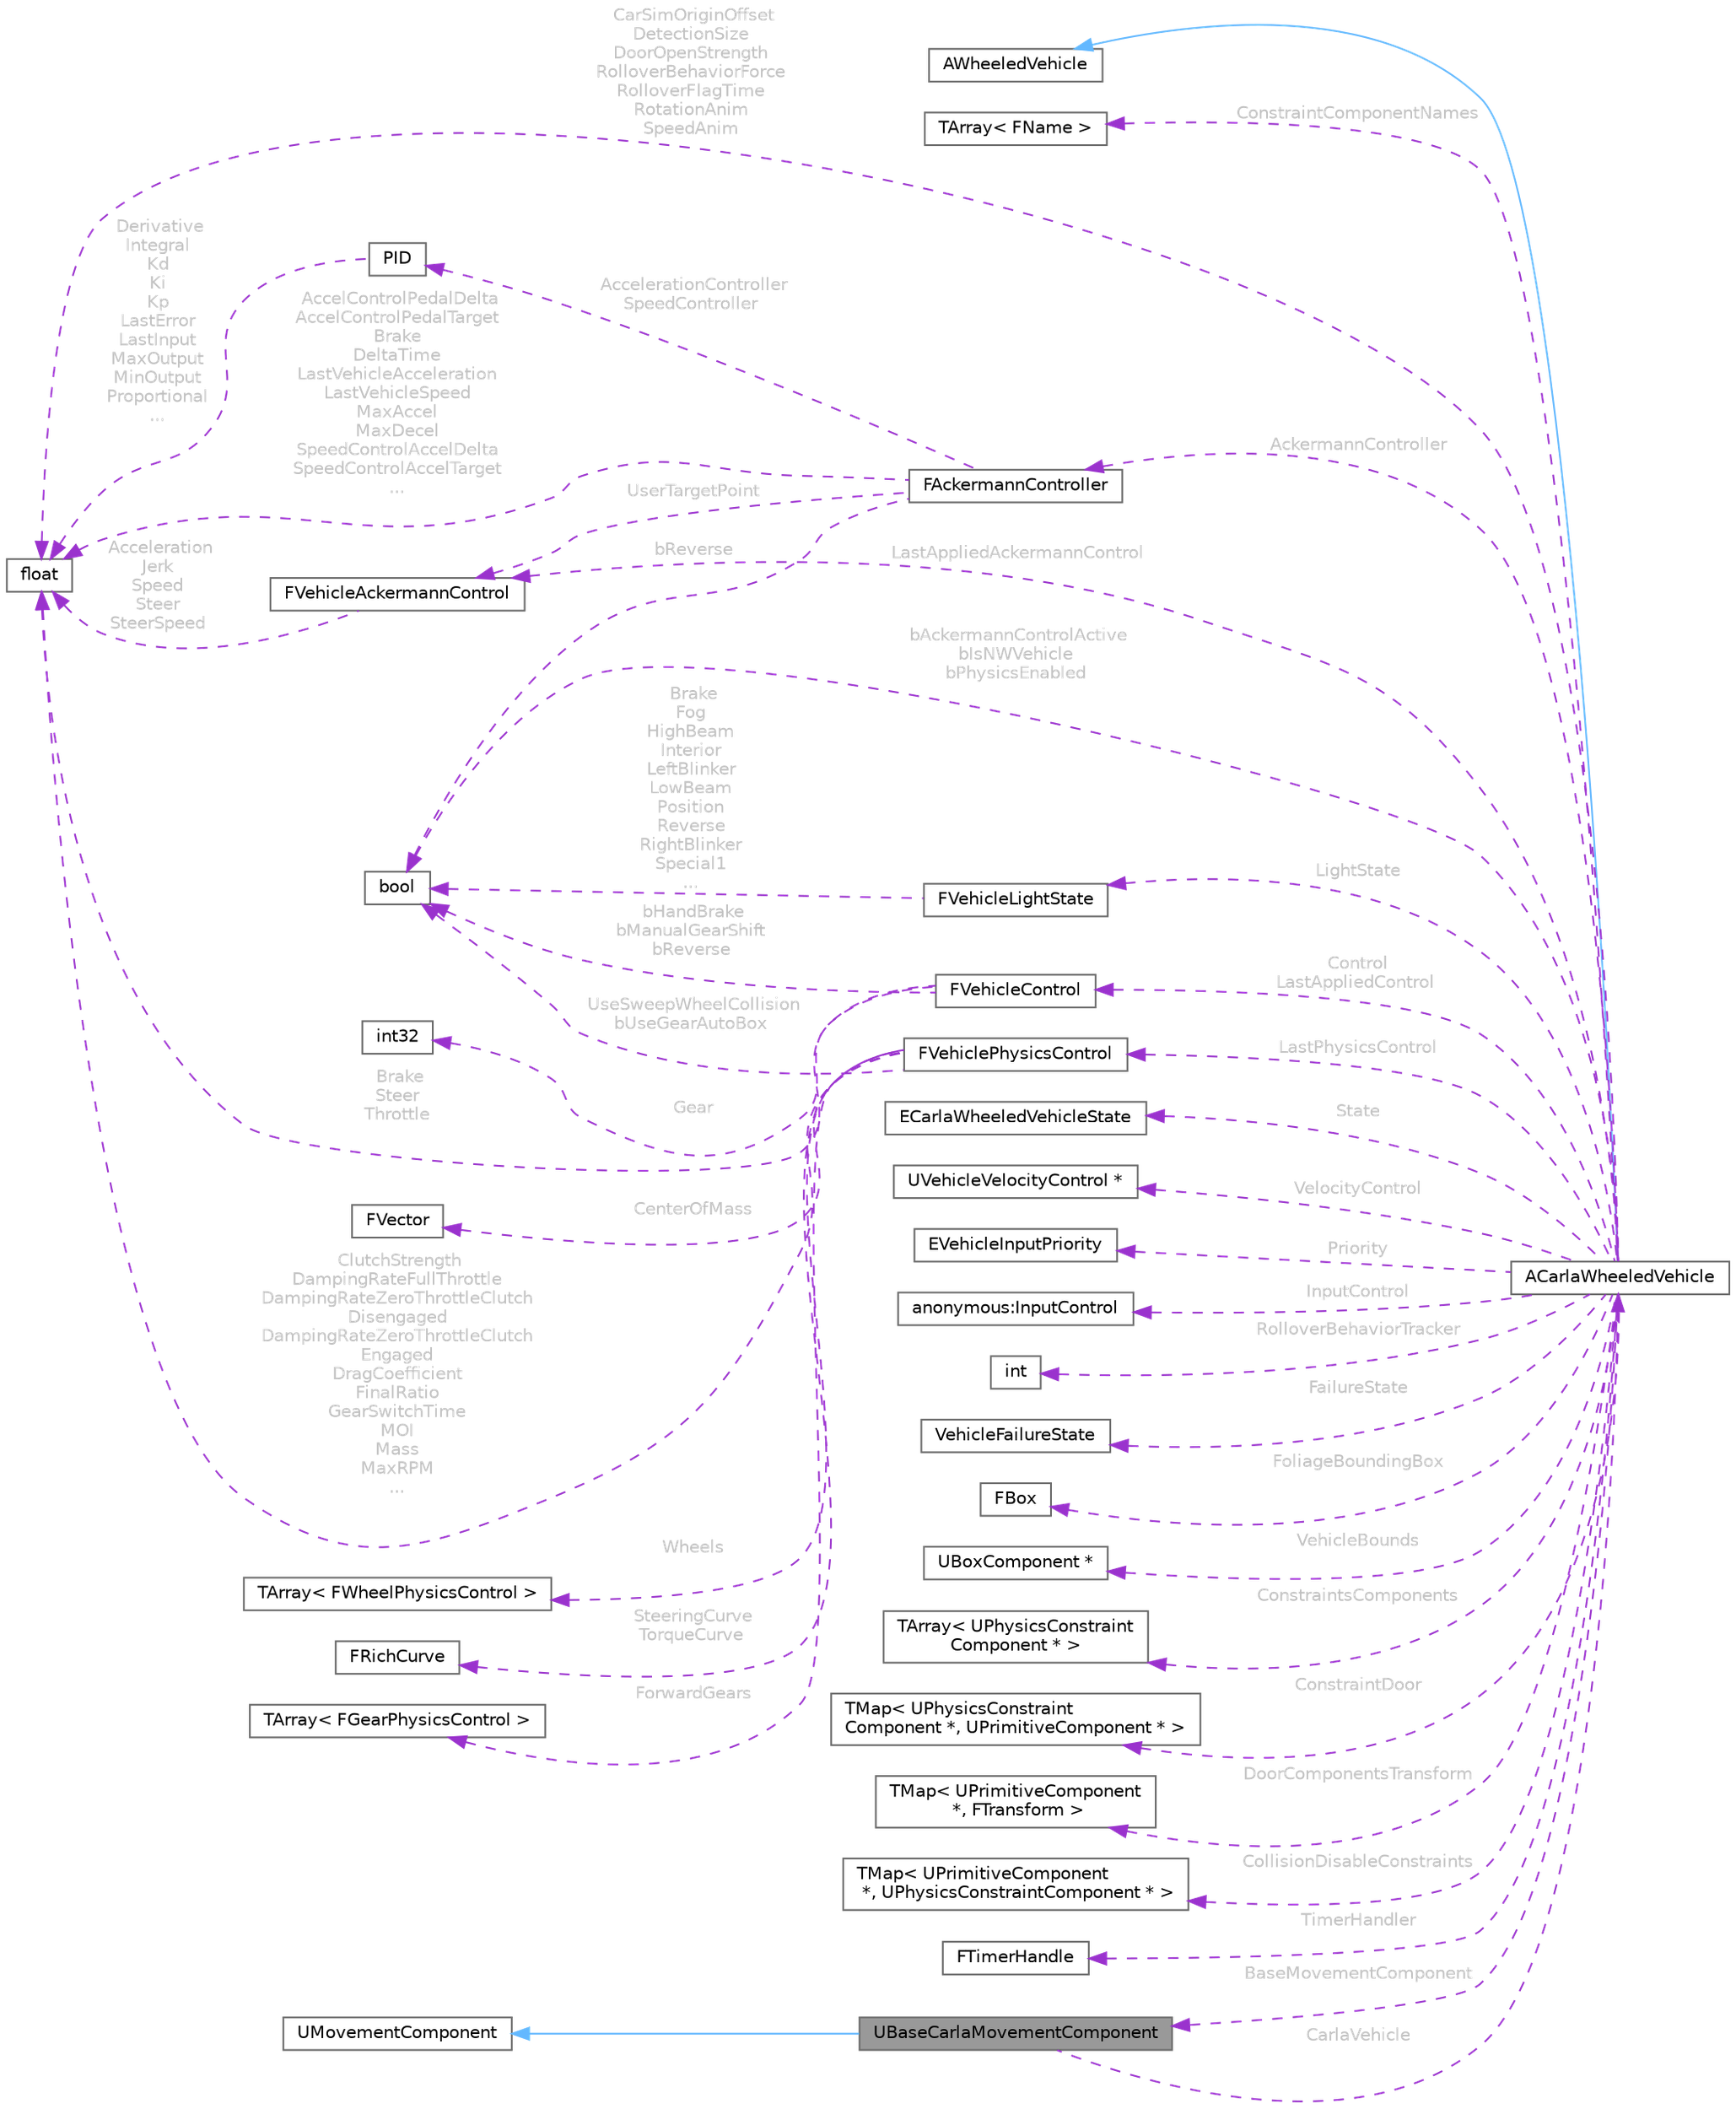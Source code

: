 digraph "UBaseCarlaMovementComponent"
{
 // INTERACTIVE_SVG=YES
 // LATEX_PDF_SIZE
  bgcolor="transparent";
  edge [fontname=Helvetica,fontsize=10,labelfontname=Helvetica,labelfontsize=10];
  node [fontname=Helvetica,fontsize=10,shape=box,height=0.2,width=0.4];
  rankdir="LR";
  Node1 [id="Node000001",label="UBaseCarlaMovementComponent",height=0.2,width=0.4,color="gray40", fillcolor="grey60", style="filled", fontcolor="black",tooltip=" "];
  Node2 -> Node1 [id="edge1_Node000001_Node000002",dir="back",color="steelblue1",style="solid",tooltip=" "];
  Node2 [id="Node000002",label="UMovementComponent",height=0.2,width=0.4,color="gray40", fillcolor="white", style="filled",URL="$d5/def/classUMovementComponent.html",tooltip=" "];
  Node3 -> Node1 [id="edge2_Node000001_Node000003",dir="back",color="darkorchid3",style="dashed",tooltip=" ",label=" CarlaVehicle",fontcolor="grey" ];
  Node3 [id="Node000003",label="ACarlaWheeledVehicle",height=0.2,width=0.4,color="gray40", fillcolor="white", style="filled",URL="$d5/d70/classACarlaWheeledVehicle.html",tooltip="Base class for CARLA wheeled vehicles."];
  Node4 -> Node3 [id="edge3_Node000003_Node000004",dir="back",color="steelblue1",style="solid",tooltip=" "];
  Node4 [id="Node000004",label="AWheeledVehicle",height=0.2,width=0.4,color="gray40", fillcolor="white", style="filled",URL="$d4/d23/classAWheeledVehicle.html",tooltip=" "];
  Node5 -> Node3 [id="edge4_Node000003_Node000005",dir="back",color="darkorchid3",style="dashed",tooltip=" ",label=" ConstraintComponentNames",fontcolor="grey" ];
  Node5 [id="Node000005",label="TArray\< FName \>",height=0.2,width=0.4,color="gray40", fillcolor="white", style="filled",tooltip=" "];
  Node6 -> Node3 [id="edge5_Node000003_Node000006",dir="back",color="darkorchid3",style="dashed",tooltip=" ",label=" CarSimOriginOffset\nDetectionSize\nDoorOpenStrength\nRolloverBehaviorForce\nRolloverFlagTime\nRotationAnim\nSpeedAnim",fontcolor="grey" ];
  Node6 [id="Node000006",label="float",height=0.2,width=0.4,color="gray40", fillcolor="white", style="filled",tooltip=" "];
  Node7 -> Node3 [id="edge6_Node000003_Node000007",dir="back",color="darkorchid3",style="dashed",tooltip=" ",label=" State",fontcolor="grey" ];
  Node7 [id="Node000007",label="ECarlaWheeledVehicleState",height=0.2,width=0.4,color="gray40", fillcolor="white", style="filled",tooltip=" "];
  Node8 -> Node3 [id="edge7_Node000003_Node000008",dir="back",color="darkorchid3",style="dashed",tooltip=" ",label=" VelocityControl",fontcolor="grey" ];
  Node8 [id="Node000008",label="UVehicleVelocityControl *",height=0.2,width=0.4,color="gray40", fillcolor="white", style="filled",tooltip=" "];
  Node9 -> Node3 [id="edge8_Node000003_Node000009",dir="back",color="darkorchid3",style="dashed",tooltip=" ",label=" Priority",fontcolor="grey" ];
  Node9 [id="Node000009",label="EVehicleInputPriority",height=0.2,width=0.4,color="gray40", fillcolor="white", style="filled",tooltip=" "];
  Node10 -> Node3 [id="edge9_Node000003_Node000010",dir="back",color="darkorchid3",style="dashed",tooltip=" ",label=" Control\nLastAppliedControl",fontcolor="grey" ];
  Node10 [id="Node000010",label="FVehicleControl",height=0.2,width=0.4,color="gray40", fillcolor="white", style="filled",URL="$d1/d4b/structFVehicleControl.html",tooltip=" "];
  Node6 -> Node10 [id="edge10_Node000010_Node000006",dir="back",color="darkorchid3",style="dashed",tooltip=" ",label=" Brake\nSteer\nThrottle",fontcolor="grey" ];
  Node11 -> Node10 [id="edge11_Node000010_Node000011",dir="back",color="darkorchid3",style="dashed",tooltip=" ",label=" bHandBrake\nbManualGearShift\nbReverse",fontcolor="grey" ];
  Node11 [id="Node000011",label="bool",height=0.2,width=0.4,color="gray40", fillcolor="white", style="filled",tooltip=" "];
  Node12 -> Node10 [id="edge12_Node000010_Node000012",dir="back",color="darkorchid3",style="dashed",tooltip=" ",label=" Gear",fontcolor="grey" ];
  Node12 [id="Node000012",label="int32",height=0.2,width=0.4,color="gray40", fillcolor="white", style="filled",tooltip=" "];
  Node13 -> Node3 [id="edge13_Node000003_Node000013",dir="back",color="darkorchid3",style="dashed",tooltip=" ",label=" LightState",fontcolor="grey" ];
  Node13 [id="Node000013",label="FVehicleLightState",height=0.2,width=0.4,color="gray40", fillcolor="white", style="filled",URL="$de/d9e/structFVehicleLightState.html",tooltip=" "];
  Node11 -> Node13 [id="edge14_Node000013_Node000011",dir="back",color="darkorchid3",style="dashed",tooltip=" ",label=" Brake\nFog\nHighBeam\nInterior\nLeftBlinker\nLowBeam\nPosition\nReverse\nRightBlinker\nSpecial1\n...",fontcolor="grey" ];
  Node14 -> Node3 [id="edge15_Node000003_Node000014",dir="back",color="darkorchid3",style="dashed",tooltip=" ",label=" InputControl",fontcolor="grey" ];
  Node14 [id="Node000014",label="anonymous:InputControl",height=0.2,width=0.4,color="gray40", fillcolor="white", style="filled",tooltip=" "];
  Node15 -> Node3 [id="edge16_Node000003_Node000015",dir="back",color="darkorchid3",style="dashed",tooltip=" ",label=" LastAppliedAckermannControl",fontcolor="grey" ];
  Node15 [id="Node000015",label="FVehicleAckermannControl",height=0.2,width=0.4,color="gray40", fillcolor="white", style="filled",URL="$d4/d02/structFVehicleAckermannControl.html",tooltip=" "];
  Node6 -> Node15 [id="edge17_Node000015_Node000006",dir="back",color="darkorchid3",style="dashed",tooltip=" ",label=" Acceleration\nJerk\nSpeed\nSteer\nSteerSpeed",fontcolor="grey" ];
  Node16 -> Node3 [id="edge18_Node000003_Node000016",dir="back",color="darkorchid3",style="dashed",tooltip=" ",label=" LastPhysicsControl",fontcolor="grey" ];
  Node16 [id="Node000016",label="FVehiclePhysicsControl",height=0.2,width=0.4,color="gray40", fillcolor="white", style="filled",URL="$d1/dbe/structFVehiclePhysicsControl.html",tooltip=" "];
  Node17 -> Node16 [id="edge19_Node000016_Node000017",dir="back",color="darkorchid3",style="dashed",tooltip=" ",label=" SteeringCurve\nTorqueCurve",fontcolor="grey" ];
  Node17 [id="Node000017",label="FRichCurve",height=0.2,width=0.4,color="gray40", fillcolor="white", style="filled",tooltip=" "];
  Node6 -> Node16 [id="edge20_Node000016_Node000006",dir="back",color="darkorchid3",style="dashed",tooltip=" ",label=" ClutchStrength\nDampingRateFullThrottle\nDampingRateZeroThrottleClutch\lDisengaged\nDampingRateZeroThrottleClutch\lEngaged\nDragCoefficient\nFinalRatio\nGearSwitchTime\nMOI\nMass\nMaxRPM\n...",fontcolor="grey" ];
  Node11 -> Node16 [id="edge21_Node000016_Node000011",dir="back",color="darkorchid3",style="dashed",tooltip=" ",label=" UseSweepWheelCollision\nbUseGearAutoBox",fontcolor="grey" ];
  Node18 -> Node16 [id="edge22_Node000016_Node000018",dir="back",color="darkorchid3",style="dashed",tooltip=" ",label=" ForwardGears",fontcolor="grey" ];
  Node18 [id="Node000018",label="TArray\< FGearPhysicsControl \>",height=0.2,width=0.4,color="gray40", fillcolor="white", style="filled",tooltip=" "];
  Node19 -> Node16 [id="edge23_Node000016_Node000019",dir="back",color="darkorchid3",style="dashed",tooltip=" ",label=" CenterOfMass",fontcolor="grey" ];
  Node19 [id="Node000019",label="FVector",height=0.2,width=0.4,color="gray40", fillcolor="white", style="filled",tooltip=" "];
  Node20 -> Node16 [id="edge24_Node000016_Node000020",dir="back",color="darkorchid3",style="dashed",tooltip=" ",label=" Wheels",fontcolor="grey" ];
  Node20 [id="Node000020",label="TArray\< FWheelPhysicsControl \>",height=0.2,width=0.4,color="gray40", fillcolor="white", style="filled",tooltip=" "];
  Node11 -> Node3 [id="edge25_Node000003_Node000011",dir="back",color="darkorchid3",style="dashed",tooltip=" ",label=" bAckermannControlActive\nbIsNWVehicle\nbPhysicsEnabled",fontcolor="grey" ];
  Node21 -> Node3 [id="edge26_Node000003_Node000021",dir="back",color="darkorchid3",style="dashed",tooltip=" ",label=" AckermannController",fontcolor="grey" ];
  Node21 [id="Node000021",label="FAckermannController",height=0.2,width=0.4,color="gray40", fillcolor="white", style="filled",URL="$d7/db5/classFAckermannController.html",tooltip=" "];
  Node22 -> Node21 [id="edge27_Node000021_Node000022",dir="back",color="darkorchid3",style="dashed",tooltip=" ",label=" AccelerationController\nSpeedController",fontcolor="grey" ];
  Node22 [id="Node000022",label="PID",height=0.2,width=0.4,color="gray40", fillcolor="white", style="filled",URL="$d8/da9/classPID.html",tooltip=" "];
  Node6 -> Node22 [id="edge28_Node000022_Node000006",dir="back",color="darkorchid3",style="dashed",tooltip=" ",label=" Derivative\nIntegral\nKd\nKi\nKp\nLastError\nLastInput\nMaxOutput\nMinOutput\nProportional\n...",fontcolor="grey" ];
  Node15 -> Node21 [id="edge29_Node000021_Node000015",dir="back",color="darkorchid3",style="dashed",tooltip=" ",label=" UserTargetPoint",fontcolor="grey" ];
  Node6 -> Node21 [id="edge30_Node000021_Node000006",dir="back",color="darkorchid3",style="dashed",tooltip=" ",label=" AccelControlPedalDelta\nAccelControlPedalTarget\nBrake\nDeltaTime\nLastVehicleAcceleration\nLastVehicleSpeed\nMaxAccel\nMaxDecel\nSpeedControlAccelDelta\nSpeedControlAccelTarget\n...",fontcolor="grey" ];
  Node11 -> Node21 [id="edge31_Node000021_Node000011",dir="back",color="darkorchid3",style="dashed",tooltip=" ",label=" bReverse",fontcolor="grey" ];
  Node23 -> Node3 [id="edge32_Node000003_Node000023",dir="back",color="darkorchid3",style="dashed",tooltip=" ",label=" RolloverBehaviorTracker",fontcolor="grey" ];
  Node23 [id="Node000023",label="int",height=0.2,width=0.4,color="gray40", fillcolor="white", style="filled",tooltip=" "];
  Node24 -> Node3 [id="edge33_Node000003_Node000024",dir="back",color="darkorchid3",style="dashed",tooltip=" ",label=" FailureState",fontcolor="grey" ];
  Node24 [id="Node000024",label="VehicleFailureState",height=0.2,width=0.4,color="gray40", fillcolor="white", style="filled",tooltip=" "];
  Node25 -> Node3 [id="edge34_Node000003_Node000025",dir="back",color="darkorchid3",style="dashed",tooltip=" ",label=" FoliageBoundingBox",fontcolor="grey" ];
  Node25 [id="Node000025",label="FBox",height=0.2,width=0.4,color="gray40", fillcolor="white", style="filled",tooltip=" "];
  Node26 -> Node3 [id="edge35_Node000003_Node000026",dir="back",color="darkorchid3",style="dashed",tooltip=" ",label=" VehicleBounds",fontcolor="grey" ];
  Node26 [id="Node000026",label="UBoxComponent *",height=0.2,width=0.4,color="gray40", fillcolor="white", style="filled",tooltip=" "];
  Node1 -> Node3 [id="edge36_Node000003_Node000001",dir="back",color="darkorchid3",style="dashed",tooltip=" ",label=" BaseMovementComponent",fontcolor="grey" ];
  Node27 -> Node3 [id="edge37_Node000003_Node000027",dir="back",color="darkorchid3",style="dashed",tooltip=" ",label=" ConstraintsComponents",fontcolor="grey" ];
  Node27 [id="Node000027",label="TArray\< UPhysicsConstraint\lComponent * \>",height=0.2,width=0.4,color="gray40", fillcolor="white", style="filled",tooltip=" "];
  Node28 -> Node3 [id="edge38_Node000003_Node000028",dir="back",color="darkorchid3",style="dashed",tooltip=" ",label=" ConstraintDoor",fontcolor="grey" ];
  Node28 [id="Node000028",label="TMap\< UPhysicsConstraint\lComponent *, UPrimitiveComponent * \>",height=0.2,width=0.4,color="gray40", fillcolor="white", style="filled",tooltip=" "];
  Node29 -> Node3 [id="edge39_Node000003_Node000029",dir="back",color="darkorchid3",style="dashed",tooltip=" ",label=" DoorComponentsTransform",fontcolor="grey" ];
  Node29 [id="Node000029",label="TMap\< UPrimitiveComponent\l *, FTransform \>",height=0.2,width=0.4,color="gray40", fillcolor="white", style="filled",tooltip=" "];
  Node30 -> Node3 [id="edge40_Node000003_Node000030",dir="back",color="darkorchid3",style="dashed",tooltip=" ",label=" CollisionDisableConstraints",fontcolor="grey" ];
  Node30 [id="Node000030",label="TMap\< UPrimitiveComponent\l *, UPhysicsConstraintComponent * \>",height=0.2,width=0.4,color="gray40", fillcolor="white", style="filled",tooltip=" "];
  Node31 -> Node3 [id="edge41_Node000003_Node000031",dir="back",color="darkorchid3",style="dashed",tooltip=" ",label=" TimerHandler",fontcolor="grey" ];
  Node31 [id="Node000031",label="FTimerHandle",height=0.2,width=0.4,color="gray40", fillcolor="white", style="filled",tooltip=" "];
}
